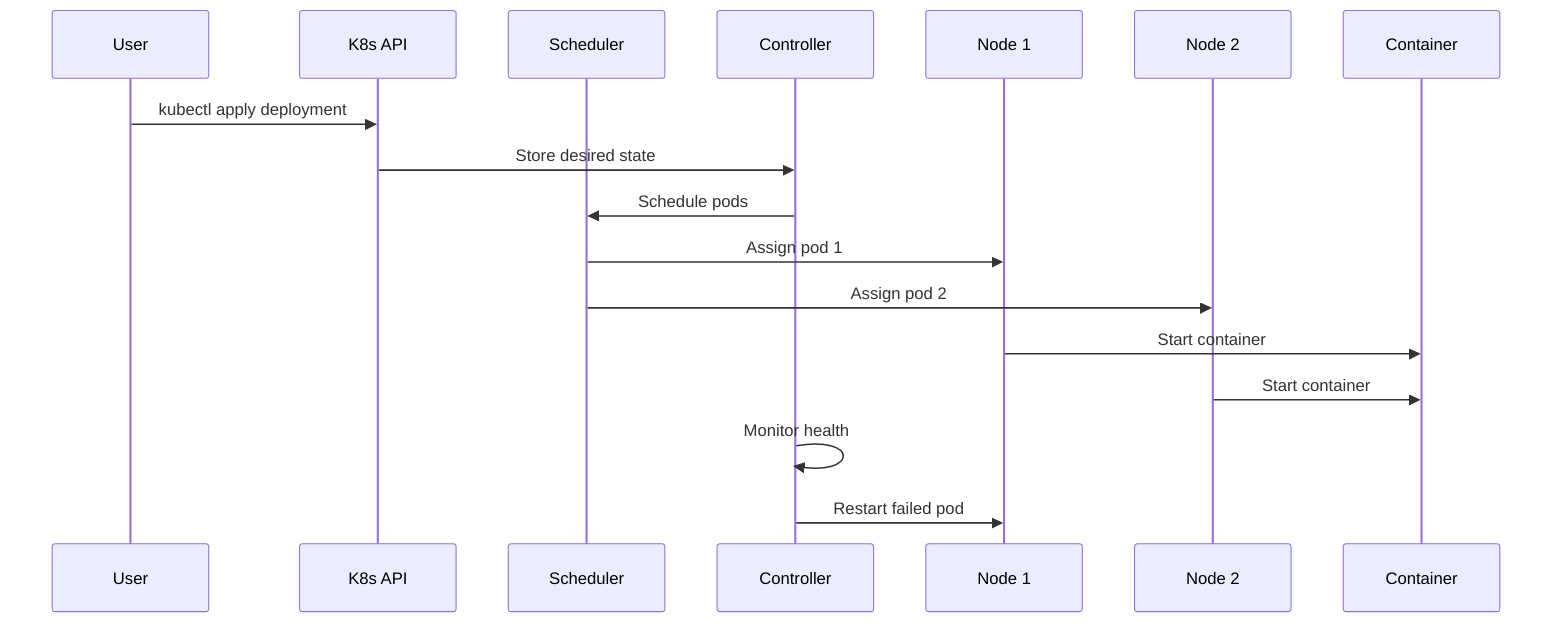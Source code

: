 sequenceDiagram
    participant User
    participant API as K8s API
    participant Scheduler
    participant Controller
    participant Node1 as Node 1
    participant Node2 as Node 2
    participant Container

    User->>API: kubectl apply deployment
    API->>Controller: Store desired state
    Controller->>Scheduler: Schedule pods
    Scheduler->>Node1: Assign pod 1
    Scheduler->>Node2: Assign pod 2
    Node1->>Container: Start container
    Node2->>Container: Start container
    Controller->>Controller: Monitor health
    Controller->>Node1: Restart failed pod